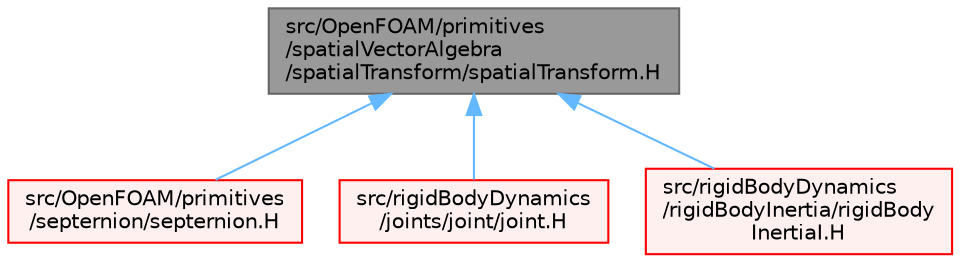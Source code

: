 digraph "src/OpenFOAM/primitives/spatialVectorAlgebra/spatialTransform/spatialTransform.H"
{
 // LATEX_PDF_SIZE
  bgcolor="transparent";
  edge [fontname=Helvetica,fontsize=10,labelfontname=Helvetica,labelfontsize=10];
  node [fontname=Helvetica,fontsize=10,shape=box,height=0.2,width=0.4];
  Node1 [id="Node000001",label="src/OpenFOAM/primitives\l/spatialVectorAlgebra\l/spatialTransform/spatialTransform.H",height=0.2,width=0.4,color="gray40", fillcolor="grey60", style="filled", fontcolor="black",tooltip=" "];
  Node1 -> Node2 [id="edge1_Node000001_Node000002",dir="back",color="steelblue1",style="solid",tooltip=" "];
  Node2 [id="Node000002",label="src/OpenFOAM/primitives\l/septernion/septernion.H",height=0.2,width=0.4,color="red", fillcolor="#FFF0F0", style="filled",URL="$septernion_8H.html",tooltip=" "];
  Node1 -> Node70 [id="edge2_Node000001_Node000070",dir="back",color="steelblue1",style="solid",tooltip=" "];
  Node70 [id="Node000070",label="src/rigidBodyDynamics\l/joints/joint/joint.H",height=0.2,width=0.4,color="red", fillcolor="#FFF0F0", style="filled",URL="$joint_8H.html",tooltip=" "];
  Node1 -> Node144 [id="edge3_Node000001_Node000144",dir="back",color="steelblue1",style="solid",tooltip=" "];
  Node144 [id="Node000144",label="src/rigidBodyDynamics\l/rigidBodyInertia/rigidBody\lInertiaI.H",height=0.2,width=0.4,color="red", fillcolor="#FFF0F0", style="filled",URL="$rigidBodyInertiaI_8H.html",tooltip=" "];
}
